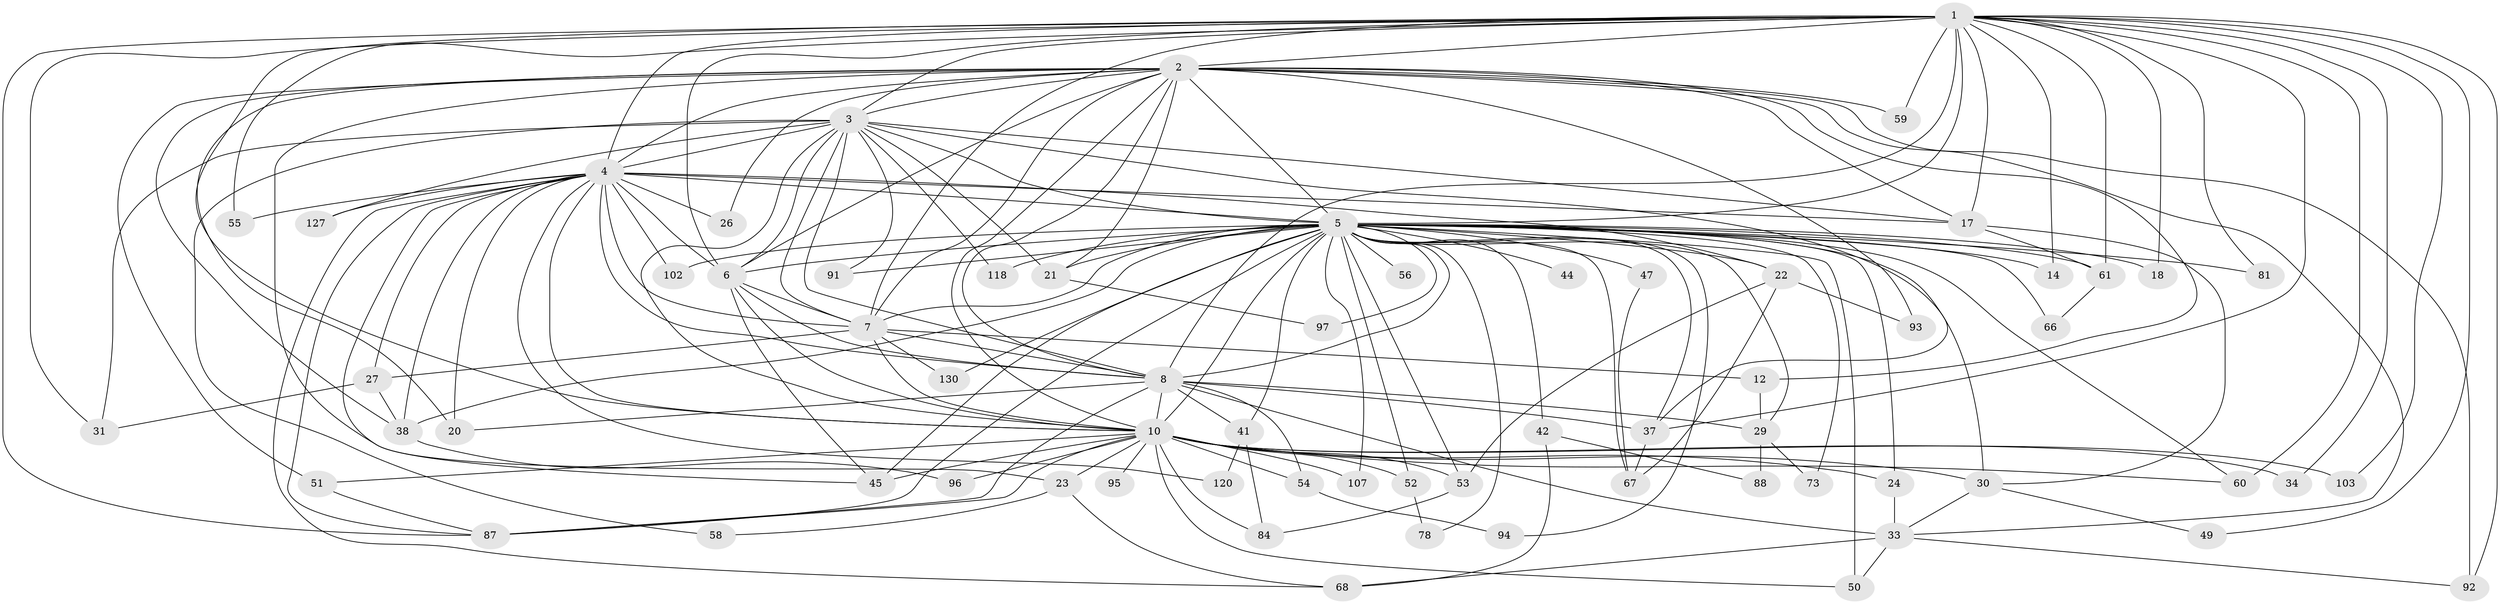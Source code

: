 // original degree distribution, {26: 0.007462686567164179, 19: 0.014925373134328358, 17: 0.007462686567164179, 23: 0.014925373134328358, 14: 0.007462686567164179, 15: 0.007462686567164179, 16: 0.007462686567164179, 51: 0.007462686567164179, 4: 0.1865671641791045, 3: 0.17164179104477612, 2: 0.4925373134328358, 7: 0.014925373134328358, 6: 0.029850746268656716, 9: 0.007462686567164179, 5: 0.022388059701492536}
// Generated by graph-tools (version 1.1) at 2025/14/03/09/25 04:14:13]
// undirected, 67 vertices, 176 edges
graph export_dot {
graph [start="1"]
  node [color=gray90,style=filled];
  1;
  2 [super="+28+100+32+105+39"];
  3 [super="+40"];
  4;
  5 [super="+9"];
  6 [super="+13+72+25+101+82"];
  7 [super="+48"];
  8 [super="+15"];
  10 [super="+19+16"];
  12;
  14;
  17 [super="+70"];
  18;
  20;
  21;
  22;
  23;
  24;
  26;
  27;
  29 [super="+71"];
  30 [super="+76+104"];
  31;
  33 [super="+108+64"];
  34;
  37 [super="+126+99"];
  38 [super="+83"];
  41;
  42;
  44;
  45 [super="+111+46"];
  47 [super="+69"];
  49;
  50;
  51;
  52;
  53 [super="+74"];
  54;
  55 [super="+132"];
  56;
  58;
  59;
  60 [super="+109"];
  61 [super="+110+62"];
  66;
  67 [super="+79"];
  68 [super="+85"];
  73;
  78;
  81;
  84;
  87 [super="+89"];
  88;
  91;
  92;
  93;
  94;
  95;
  96;
  97;
  102;
  103;
  107;
  118;
  120;
  127;
  130;
  1 -- 2;
  1 -- 3;
  1 -- 4;
  1 -- 5 [weight=2];
  1 -- 6 [weight=2];
  1 -- 7;
  1 -- 8;
  1 -- 10;
  1 -- 14;
  1 -- 17;
  1 -- 18;
  1 -- 31;
  1 -- 34;
  1 -- 37;
  1 -- 49;
  1 -- 55 [weight=2];
  1 -- 59;
  1 -- 60;
  1 -- 61;
  1 -- 81;
  1 -- 92;
  1 -- 103;
  1 -- 87;
  2 -- 3;
  2 -- 4;
  2 -- 5 [weight=7];
  2 -- 6 [weight=2];
  2 -- 7;
  2 -- 8 [weight=2];
  2 -- 10;
  2 -- 12;
  2 -- 23;
  2 -- 26;
  2 -- 59;
  2 -- 33;
  2 -- 51 [weight=2];
  2 -- 20;
  2 -- 38;
  2 -- 93;
  2 -- 21;
  2 -- 92;
  2 -- 17;
  3 -- 4;
  3 -- 5 [weight=2];
  3 -- 6;
  3 -- 7;
  3 -- 8;
  3 -- 10 [weight=3];
  3 -- 17;
  3 -- 21;
  3 -- 58;
  3 -- 118;
  3 -- 127;
  3 -- 37;
  3 -- 91;
  3 -- 31;
  4 -- 5 [weight=2];
  4 -- 6;
  4 -- 7 [weight=2];
  4 -- 8;
  4 -- 10;
  4 -- 20;
  4 -- 22;
  4 -- 26;
  4 -- 27;
  4 -- 55;
  4 -- 68;
  4 -- 87;
  4 -- 102;
  4 -- 120;
  4 -- 127;
  4 -- 38;
  4 -- 45;
  4 -- 17;
  5 -- 6 [weight=4];
  5 -- 7 [weight=2];
  5 -- 8 [weight=3];
  5 -- 10 [weight=6];
  5 -- 22;
  5 -- 30 [weight=4];
  5 -- 38;
  5 -- 50;
  5 -- 66 [weight=2];
  5 -- 97;
  5 -- 107 [weight=2];
  5 -- 37 [weight=2];
  5 -- 45 [weight=2];
  5 -- 130;
  5 -- 14;
  5 -- 18;
  5 -- 21;
  5 -- 24;
  5 -- 29 [weight=2];
  5 -- 41;
  5 -- 42;
  5 -- 44 [weight=2];
  5 -- 47 [weight=2];
  5 -- 52;
  5 -- 53;
  5 -- 56;
  5 -- 60;
  5 -- 61;
  5 -- 67;
  5 -- 73;
  5 -- 78;
  5 -- 81;
  5 -- 87;
  5 -- 91;
  5 -- 94;
  5 -- 102;
  5 -- 118;
  6 -- 7 [weight=2];
  6 -- 8;
  6 -- 10 [weight=2];
  6 -- 45;
  7 -- 8;
  7 -- 10 [weight=2];
  7 -- 12;
  7 -- 27;
  7 -- 130;
  8 -- 10;
  8 -- 20;
  8 -- 29;
  8 -- 41;
  8 -- 54;
  8 -- 37;
  8 -- 33;
  8 -- 87;
  10 -- 50;
  10 -- 51;
  10 -- 95 [weight=2];
  10 -- 30;
  10 -- 96;
  10 -- 34;
  10 -- 107;
  10 -- 45;
  10 -- 54;
  10 -- 24;
  10 -- 87;
  10 -- 103;
  10 -- 52;
  10 -- 53;
  10 -- 84;
  10 -- 23;
  10 -- 60;
  12 -- 29;
  17 -- 30;
  17 -- 61;
  21 -- 97;
  22 -- 53;
  22 -- 93;
  22 -- 67;
  23 -- 58;
  23 -- 68;
  24 -- 33;
  27 -- 31;
  27 -- 38;
  29 -- 88;
  29 -- 73;
  30 -- 49;
  30 -- 33;
  33 -- 92;
  33 -- 50;
  33 -- 68;
  37 -- 67;
  38 -- 96;
  41 -- 84;
  41 -- 120;
  42 -- 88;
  42 -- 68;
  47 -- 67;
  51 -- 87;
  52 -- 78;
  53 -- 84;
  54 -- 94;
  61 -- 66;
}
